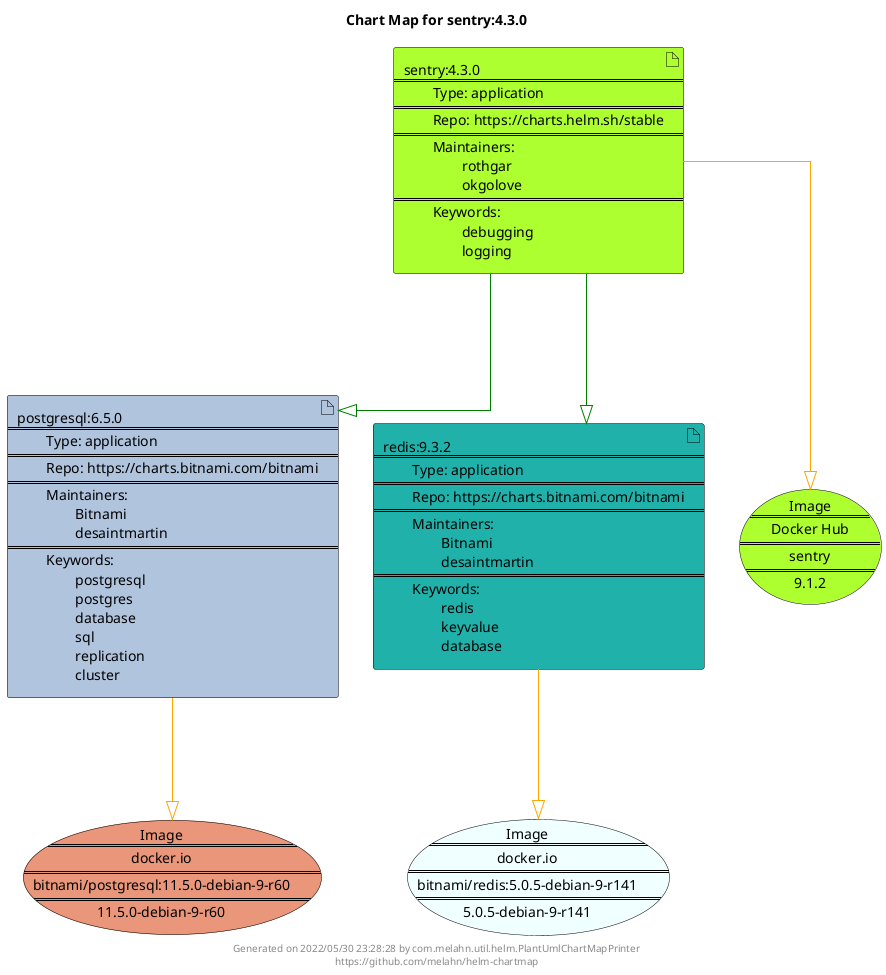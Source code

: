 @startuml
skinparam linetype ortho
skinparam backgroundColor white
skinparam usecaseBorderColor black
skinparam usecaseArrowColor LightSlateGray
skinparam artifactBorderColor black
skinparam artifactArrowColor LightSlateGray

title Chart Map for sentry:4.3.0

'There are 3 referenced Helm Charts
artifact "sentry:4.3.0\n====\n\tType: application\n====\n\tRepo: https://charts.helm.sh/stable\n====\n\tMaintainers: \n\t\trothgar\n\t\tokgolove\n====\n\tKeywords: \n\t\tdebugging\n\t\tlogging" as sentry_4_3_0 #GreenYellow
artifact "postgresql:6.5.0\n====\n\tType: application\n====\n\tRepo: https://charts.bitnami.com/bitnami\n====\n\tMaintainers: \n\t\tBitnami\n\t\tdesaintmartin\n====\n\tKeywords: \n\t\tpostgresql\n\t\tpostgres\n\t\tdatabase\n\t\tsql\n\t\treplication\n\t\tcluster" as postgresql_6_5_0 #LightSteelBlue
artifact "redis:9.3.2\n====\n\tType: application\n====\n\tRepo: https://charts.bitnami.com/bitnami\n====\n\tMaintainers: \n\t\tBitnami\n\t\tdesaintmartin\n====\n\tKeywords: \n\t\tredis\n\t\tkeyvalue\n\t\tdatabase" as redis_9_3_2 #LightSeaGreen

'There are 3 referenced Docker Images
usecase "Image\n====\ndocker.io\n====\nbitnami/redis:5.0.5-debian-9-r141\n====\n5.0.5-debian-9-r141" as docker_io_bitnami_redis_5_0_5_debian_9_r141 #Azure
usecase "Image\n====\nDocker Hub\n====\nsentry\n====\n9.1.2" as sentry_9_1_2 #GreenYellow
usecase "Image\n====\ndocker.io\n====\nbitnami/postgresql:11.5.0-debian-9-r60\n====\n11.5.0-debian-9-r60" as docker_io_bitnami_postgresql_11_5_0_debian_9_r60 #DarkSalmon

'Chart Dependencies
sentry_4_3_0--[#green]-|>redis_9_3_2
sentry_4_3_0--[#green]-|>postgresql_6_5_0
sentry_4_3_0--[#orange]-|>sentry_9_1_2
postgresql_6_5_0--[#orange]-|>docker_io_bitnami_postgresql_11_5_0_debian_9_r60
redis_9_3_2--[#orange]-|>docker_io_bitnami_redis_5_0_5_debian_9_r141

center footer Generated on 2022/05/30 23:28:28 by com.melahn.util.helm.PlantUmlChartMapPrinter\nhttps://github.com/melahn/helm-chartmap
@enduml
